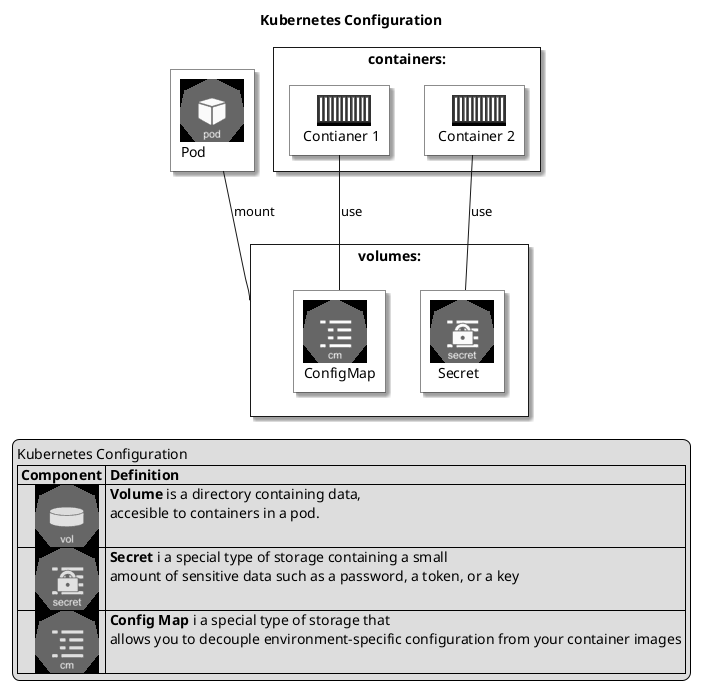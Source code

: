 @startuml kubernetes-storage-components
'Icons
!include <kubernetes/k8s-sprites-labeled-25pct>
!include <aws/Compute/AmazonECS/ECScontainer/ECScontainer>
!include <tupadr3/font-awesome-5/user>
'Global Styles
'!include https://raw.githubusercontent.com/Piotr1215/dca-prep-kit/master/diagrams/styles.iuml
skinparam componentShadowing true
skinparam rectangleRoundCorner 0
skinparam rectangleBorderStyle default
skinparam rectangleBackgroundColor white
skinparam componentBackgroundColor white
skinparam linetype poly
skinparam rectangleShadowing true
'skinparam monochrome false
!define TITLE Kubernetes Configuration

title TITLE
rectangle "<$pod>" as pod

rectangle "<$pod>\nPod" as pod
rectangle "containers:" as containers {
        rectangle "     <$ECScontainer>\n Contianer 1" as cont1
        rectangle "     <$ECScontainer>\n Container 2" as cont2
    }
    rectangle "volumes:" as volumes {
        rectangle "<$cm>\nConfigMap" as cm
        rectangle "<$secret>\n  Secret" as sec
    }
pod -- volumes : mount
cont1 -- cm : use
cont2 -- sec : use
legend left
TITLE
|= Component |= Definition |
|     <$vol> | **Volume** is a directory containing data,\n accesible to containers in a pod. |
|     <$secret> | **Secret** i a special type of storage containing a small\n amount of sensitive data such as a password, a token, or a key |
|     <$cm> | **Config Map** i a special type of storage that\n allows you to decouple environment-specific configuration from your container images |
endlegend
@enduml